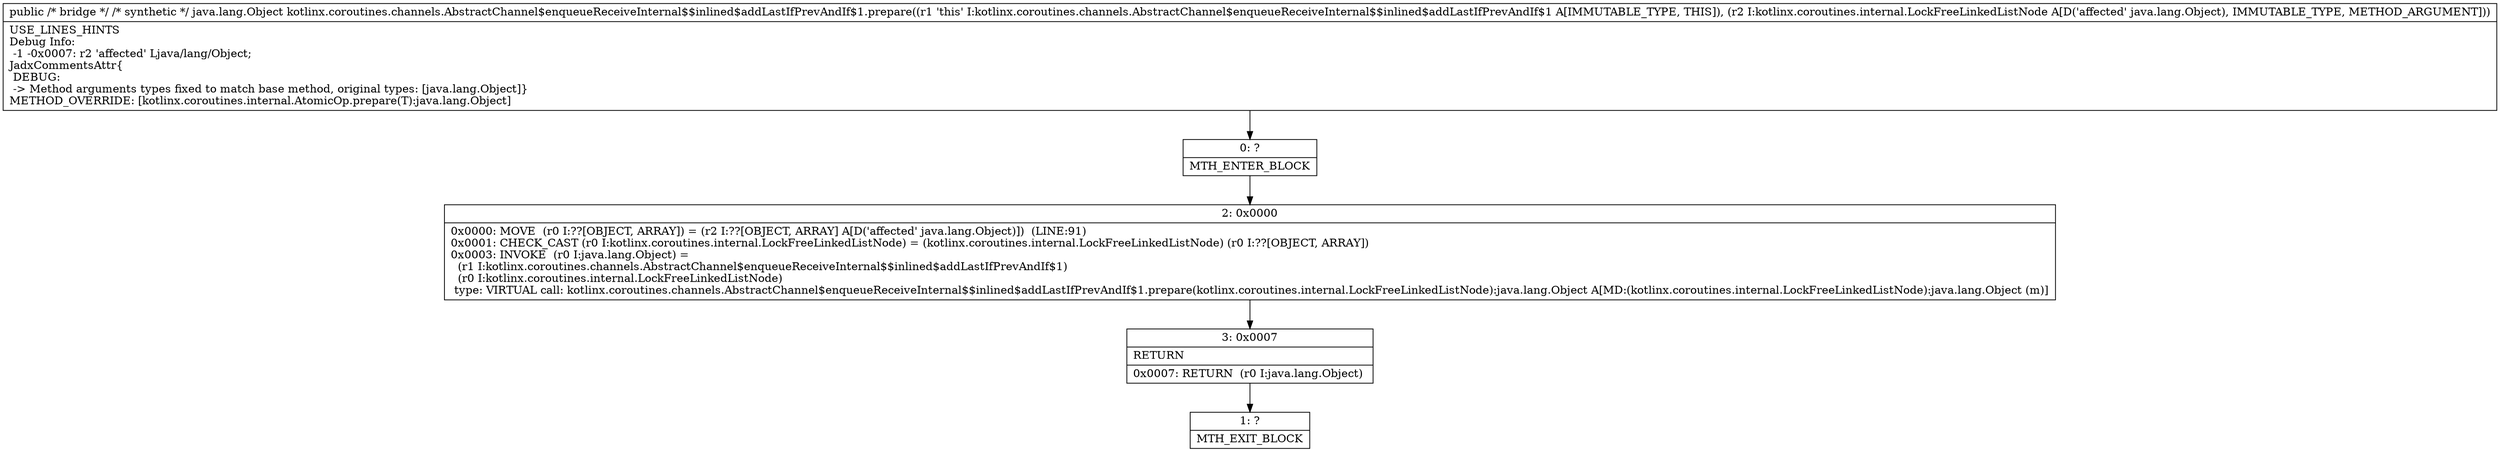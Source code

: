 digraph "CFG forkotlinx.coroutines.channels.AbstractChannel$enqueueReceiveInternal$$inlined$addLastIfPrevAndIf$1.prepare(Ljava\/lang\/Object;)Ljava\/lang\/Object;" {
Node_0 [shape=record,label="{0\:\ ?|MTH_ENTER_BLOCK\l}"];
Node_2 [shape=record,label="{2\:\ 0x0000|0x0000: MOVE  (r0 I:??[OBJECT, ARRAY]) = (r2 I:??[OBJECT, ARRAY] A[D('affected' java.lang.Object)])  (LINE:91)\l0x0001: CHECK_CAST (r0 I:kotlinx.coroutines.internal.LockFreeLinkedListNode) = (kotlinx.coroutines.internal.LockFreeLinkedListNode) (r0 I:??[OBJECT, ARRAY]) \l0x0003: INVOKE  (r0 I:java.lang.Object) = \l  (r1 I:kotlinx.coroutines.channels.AbstractChannel$enqueueReceiveInternal$$inlined$addLastIfPrevAndIf$1)\l  (r0 I:kotlinx.coroutines.internal.LockFreeLinkedListNode)\l type: VIRTUAL call: kotlinx.coroutines.channels.AbstractChannel$enqueueReceiveInternal$$inlined$addLastIfPrevAndIf$1.prepare(kotlinx.coroutines.internal.LockFreeLinkedListNode):java.lang.Object A[MD:(kotlinx.coroutines.internal.LockFreeLinkedListNode):java.lang.Object (m)]\l}"];
Node_3 [shape=record,label="{3\:\ 0x0007|RETURN\l|0x0007: RETURN  (r0 I:java.lang.Object) \l}"];
Node_1 [shape=record,label="{1\:\ ?|MTH_EXIT_BLOCK\l}"];
MethodNode[shape=record,label="{public \/* bridge *\/ \/* synthetic *\/ java.lang.Object kotlinx.coroutines.channels.AbstractChannel$enqueueReceiveInternal$$inlined$addLastIfPrevAndIf$1.prepare((r1 'this' I:kotlinx.coroutines.channels.AbstractChannel$enqueueReceiveInternal$$inlined$addLastIfPrevAndIf$1 A[IMMUTABLE_TYPE, THIS]), (r2 I:kotlinx.coroutines.internal.LockFreeLinkedListNode A[D('affected' java.lang.Object), IMMUTABLE_TYPE, METHOD_ARGUMENT]))  | USE_LINES_HINTS\lDebug Info:\l  \-1 \-0x0007: r2 'affected' Ljava\/lang\/Object;\lJadxCommentsAttr\{\l DEBUG: \l \-\> Method arguments types fixed to match base method, original types: [java.lang.Object]\}\lMETHOD_OVERRIDE: [kotlinx.coroutines.internal.AtomicOp.prepare(T):java.lang.Object]\l}"];
MethodNode -> Node_0;Node_0 -> Node_2;
Node_2 -> Node_3;
Node_3 -> Node_1;
}

